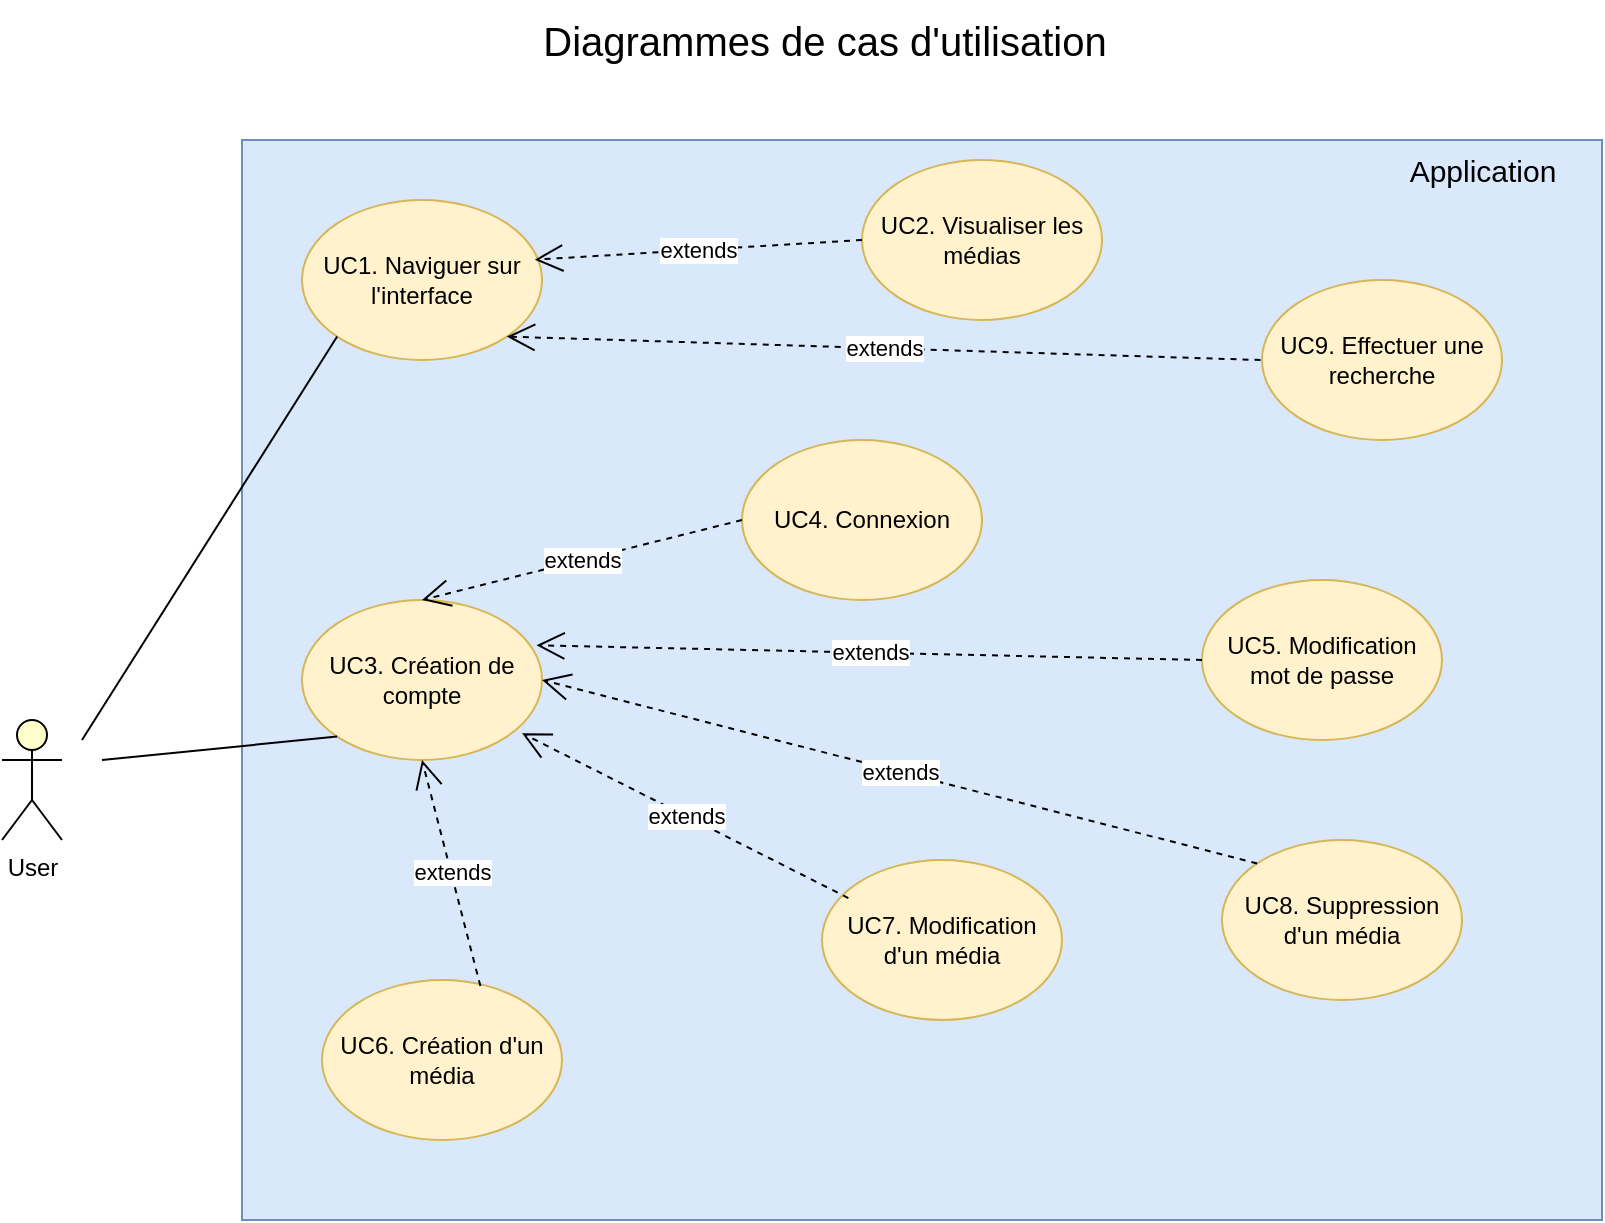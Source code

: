 <mxfile version="24.5.3" type="device">
  <diagram name="Page-1" id="G5CJM3jJu2w8uUg-CyaN">
    <mxGraphModel dx="2072" dy="1212" grid="1" gridSize="10" guides="1" tooltips="1" connect="1" arrows="1" fold="1" page="1" pageScale="1" pageWidth="1169" pageHeight="1654" math="0" shadow="0">
      <root>
        <mxCell id="0" />
        <mxCell id="1" parent="0" />
        <mxCell id="7cdKQdBNSUZ9-6M4vlJJ-9" value="" style="rounded=0;whiteSpace=wrap;html=1;fillColor=#dae8fc;strokeColor=#6c8ebf;" parent="1" vertex="1">
          <mxGeometry x="250" y="97" width="680" height="540" as="geometry" />
        </mxCell>
        <mxCell id="97Gmf2GGLothnnZPq68M-1" value="&lt;font style=&quot;font-size: 15px;&quot;&gt;Application&lt;/font&gt;" style="text;html=1;align=center;verticalAlign=middle;resizable=0;points=[];autosize=1;strokeColor=none;fillColor=none;" parent="1" vertex="1">
          <mxGeometry x="820" y="97" width="100" height="30" as="geometry" />
        </mxCell>
        <mxCell id="97Gmf2GGLothnnZPq68M-2" value="User" style="shape=umlActor;verticalLabelPosition=bottom;verticalAlign=top;html=1;outlineConnect=0;fillColor=#FFFFCC;" parent="1" vertex="1">
          <mxGeometry x="130" y="387" width="30" height="60" as="geometry" />
        </mxCell>
        <mxCell id="97Gmf2GGLothnnZPq68M-5" value="UC1. Naviguer sur l&#39;interface" style="ellipse;whiteSpace=wrap;html=1;fillColor=#fff2cc;strokeColor=#d6b656;" parent="1" vertex="1">
          <mxGeometry x="280" y="127" width="120" height="80" as="geometry" />
        </mxCell>
        <mxCell id="97Gmf2GGLothnnZPq68M-6" value="UC2. Visualiser les médias" style="ellipse;whiteSpace=wrap;html=1;fillColor=#fff2cc;strokeColor=#d6b656;" parent="1" vertex="1">
          <mxGeometry x="560" y="107" width="120" height="80" as="geometry" />
        </mxCell>
        <mxCell id="7cdKQdBNSUZ9-6M4vlJJ-1" value="UC3. Création de compt&lt;span style=&quot;color: rgba(0, 0, 0, 0); font-family: monospace; font-size: 0px; text-align: start; text-wrap: nowrap;&quot;&gt;%3CmxGraphModel%3E%3Croot%3E%3CmxCell%20id%3D%220%22%2F%3E%3CmxCell%20id%3D%221%22%20parent%3D%220%22%2F%3E%3CmxCell%20id%3D%222%22%20value%3D%22UC1.%20Naviguer%20sur%20l&#39;interface%22%20style%3D%22ellipse%3BwhiteSpace%3Dwrap%3Bhtml%3D1%3B%22%20vertex%3D%221%22%20parent%3D%221%22%3E%3CmxGeometry%20x%3D%22280%22%20y%3D%22290%22%20width%3D%22120%22%20height%3D%2280%22%20as%3D%22geometry%22%2F%3E%3C%2FmxCell%3E%3C%2Froot%3E%3C%2FmxGraphModel%3E&lt;/span&gt;e" style="ellipse;whiteSpace=wrap;html=1;fillColor=#fff2cc;strokeColor=#d6b656;" parent="1" vertex="1">
          <mxGeometry x="280" y="327" width="120" height="80" as="geometry" />
        </mxCell>
        <mxCell id="7cdKQdBNSUZ9-6M4vlJJ-2" value="UC4. Connexion" style="ellipse;whiteSpace=wrap;html=1;fillColor=#fff2cc;strokeColor=#d6b656;" parent="1" vertex="1">
          <mxGeometry x="500" y="247" width="120" height="80" as="geometry" />
        </mxCell>
        <mxCell id="7cdKQdBNSUZ9-6M4vlJJ-3" value="UC5. Modification mot de passe" style="ellipse;whiteSpace=wrap;html=1;fillColor=#fff2cc;strokeColor=#d6b656;" parent="1" vertex="1">
          <mxGeometry x="730" y="317" width="120" height="80" as="geometry" />
        </mxCell>
        <mxCell id="7cdKQdBNSUZ9-6M4vlJJ-4" value="UC6. Création d&#39;un média" style="ellipse;whiteSpace=wrap;html=1;fillColor=#fff2cc;strokeColor=#d6b656;" parent="1" vertex="1">
          <mxGeometry x="290" y="517" width="120" height="80" as="geometry" />
        </mxCell>
        <mxCell id="7cdKQdBNSUZ9-6M4vlJJ-5" value="UC7. Modification d&#39;un média" style="ellipse;whiteSpace=wrap;html=1;fillColor=#fff2cc;strokeColor=#d6b656;" parent="1" vertex="1">
          <mxGeometry x="540" y="457" width="120" height="80" as="geometry" />
        </mxCell>
        <mxCell id="7cdKQdBNSUZ9-6M4vlJJ-6" value="UC8. Suppression d&#39;un média" style="ellipse;whiteSpace=wrap;html=1;fillColor=#fff2cc;strokeColor=#d6b656;" parent="1" vertex="1">
          <mxGeometry x="740" y="447" width="120" height="80" as="geometry" />
        </mxCell>
        <mxCell id="7cdKQdBNSUZ9-6M4vlJJ-7" value="UC9. Effectuer&amp;nbsp;&lt;span style=&quot;background-color: initial;&quot;&gt;une recherche&lt;/span&gt;" style="ellipse;whiteSpace=wrap;html=1;fillColor=#fff2cc;strokeColor=#d6b656;" parent="1" vertex="1">
          <mxGeometry x="760" y="167" width="120" height="80" as="geometry" />
        </mxCell>
        <mxCell id="7cdKQdBNSUZ9-6M4vlJJ-19" value="" style="endArrow=none;html=1;rounded=0;entryX=0;entryY=1;entryDx=0;entryDy=0;" parent="1" target="97Gmf2GGLothnnZPq68M-5" edge="1">
          <mxGeometry width="50" height="50" relative="1" as="geometry">
            <mxPoint x="170" y="397" as="sourcePoint" />
            <mxPoint x="400" y="447" as="targetPoint" />
          </mxGeometry>
        </mxCell>
        <mxCell id="7cdKQdBNSUZ9-6M4vlJJ-20" value="" style="endArrow=none;html=1;rounded=0;entryX=0;entryY=1;entryDx=0;entryDy=0;" parent="1" target="7cdKQdBNSUZ9-6M4vlJJ-1" edge="1">
          <mxGeometry width="50" height="50" relative="1" as="geometry">
            <mxPoint x="180" y="407" as="sourcePoint" />
            <mxPoint x="308" y="205" as="targetPoint" />
          </mxGeometry>
        </mxCell>
        <mxCell id="cTrBi11Q7NMkKMouG5E1-150" value="&lt;font style=&quot;font-size: 20px;&quot;&gt;Diagrammes de cas d&#39;utilisation&lt;/font&gt;" style="text;html=1;align=center;verticalAlign=middle;resizable=0;points=[];autosize=1;strokeColor=none;fillColor=none;" parent="1" vertex="1">
          <mxGeometry x="386" y="27" width="310" height="40" as="geometry" />
        </mxCell>
        <mxCell id="rKxixT1wgWcmoziK7b6e-2" value="extends" style="endArrow=open;endSize=12;dashed=1;html=1;rounded=0;exitX=0;exitY=0.5;exitDx=0;exitDy=0;entryX=0.97;entryY=0.373;entryDx=0;entryDy=0;entryPerimeter=0;" parent="1" source="97Gmf2GGLothnnZPq68M-6" target="97Gmf2GGLothnnZPq68M-5" edge="1">
          <mxGeometry width="160" relative="1" as="geometry">
            <mxPoint x="460" y="320" as="sourcePoint" />
            <mxPoint x="620" y="320" as="targetPoint" />
          </mxGeometry>
        </mxCell>
        <mxCell id="rKxixT1wgWcmoziK7b6e-3" value="extends" style="endArrow=open;endSize=12;dashed=1;html=1;rounded=0;exitX=0;exitY=0.5;exitDx=0;exitDy=0;entryX=1;entryY=1;entryDx=0;entryDy=0;" parent="1" target="97Gmf2GGLothnnZPq68M-5" edge="1">
          <mxGeometry width="160" relative="1" as="geometry">
            <mxPoint x="759.25" y="207" as="sourcePoint" />
            <mxPoint x="595.25" y="217" as="targetPoint" />
          </mxGeometry>
        </mxCell>
        <mxCell id="rKxixT1wgWcmoziK7b6e-4" value="extends" style="endArrow=open;endSize=12;dashed=1;html=1;rounded=0;exitX=0;exitY=0.5;exitDx=0;exitDy=0;entryX=0.5;entryY=0;entryDx=0;entryDy=0;" parent="1" source="7cdKQdBNSUZ9-6M4vlJJ-2" target="7cdKQdBNSUZ9-6M4vlJJ-1" edge="1">
          <mxGeometry width="160" relative="1" as="geometry">
            <mxPoint x="483" y="282" as="sourcePoint" />
            <mxPoint x="319" y="292" as="targetPoint" />
          </mxGeometry>
        </mxCell>
        <mxCell id="rKxixT1wgWcmoziK7b6e-6" value="extends" style="endArrow=open;endSize=12;dashed=1;html=1;rounded=0;exitX=0;exitY=0.5;exitDx=0;exitDy=0;entryX=0.977;entryY=0.283;entryDx=0;entryDy=0;entryPerimeter=0;" parent="1" source="7cdKQdBNSUZ9-6M4vlJJ-3" target="7cdKQdBNSUZ9-6M4vlJJ-1" edge="1">
          <mxGeometry width="160" relative="1" as="geometry">
            <mxPoint x="510" y="297" as="sourcePoint" />
            <mxPoint x="350" y="337" as="targetPoint" />
          </mxGeometry>
        </mxCell>
        <mxCell id="rKxixT1wgWcmoziK7b6e-7" value="extends" style="endArrow=open;endSize=12;dashed=1;html=1;rounded=0;exitX=0;exitY=0;exitDx=0;exitDy=0;entryX=1;entryY=0.5;entryDx=0;entryDy=0;" parent="1" source="7cdKQdBNSUZ9-6M4vlJJ-6" target="7cdKQdBNSUZ9-6M4vlJJ-1" edge="1">
          <mxGeometry width="160" relative="1" as="geometry">
            <mxPoint x="740" y="367" as="sourcePoint" />
            <mxPoint x="407" y="360" as="targetPoint" />
          </mxGeometry>
        </mxCell>
        <mxCell id="rKxixT1wgWcmoziK7b6e-8" value="extends" style="endArrow=open;endSize=12;dashed=1;html=1;rounded=0;exitX=0.11;exitY=0.238;exitDx=0;exitDy=0;entryX=0.917;entryY=0.833;entryDx=0;entryDy=0;exitPerimeter=0;entryPerimeter=0;" parent="1" source="7cdKQdBNSUZ9-6M4vlJJ-5" target="7cdKQdBNSUZ9-6M4vlJJ-1" edge="1">
          <mxGeometry width="160" relative="1" as="geometry">
            <mxPoint x="768" y="469" as="sourcePoint" />
            <mxPoint x="410" y="377" as="targetPoint" />
          </mxGeometry>
        </mxCell>
        <mxCell id="rKxixT1wgWcmoziK7b6e-9" value="extends" style="endArrow=open;endSize=12;dashed=1;html=1;rounded=0;exitX=0.66;exitY=0.038;exitDx=0;exitDy=0;entryX=0.5;entryY=1;entryDx=0;entryDy=0;exitPerimeter=0;" parent="1" source="7cdKQdBNSUZ9-6M4vlJJ-4" target="7cdKQdBNSUZ9-6M4vlJJ-1" edge="1">
          <mxGeometry width="160" relative="1" as="geometry">
            <mxPoint x="563" y="486" as="sourcePoint" />
            <mxPoint x="400" y="404" as="targetPoint" />
          </mxGeometry>
        </mxCell>
      </root>
    </mxGraphModel>
  </diagram>
</mxfile>
